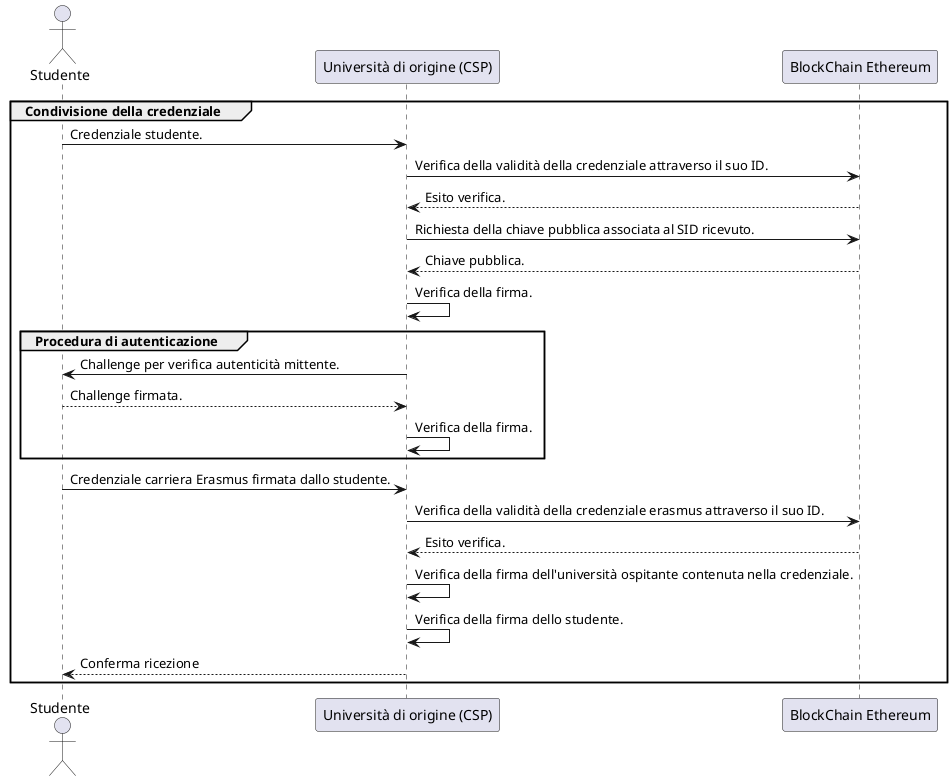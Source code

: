 @startuml Condivisione Credenziale Erasmus
    actor Studente as s
    participant "Università di origine (CSP)" as uorigin
    participant "BlockChain Ethereum" as ether

    group Condivisione della credenziale
        s -> uorigin : Credenziale studente.
        uorigin -> ether : Verifica della validità della credenziale attraverso il suo ID.
        ether --> uorigin : Esito verifica.

        uorigin -> ether : Richiesta della chiave pubblica associata al SID ricevuto.
        ether --> uorigin : Chiave pubblica.
        uorigin -> uorigin : Verifica della firma.

        group Procedura di autenticazione
            uorigin -> s : Challenge per verifica autenticità mittente.
            s --> uorigin : Challenge firmata.
            uorigin -> uorigin : Verifica della firma.
        end

        s -> uorigin : Credenziale carriera Erasmus firmata dallo studente.
        uorigin -> ether : Verifica della validità della credenziale erasmus attraverso il suo ID.
        ether --> uorigin : Esito verifica.
        uorigin -> uorigin : Verifica della firma dell'università ospitante contenuta nella credenziale.
        uorigin -> uorigin : Verifica della firma dello studente.

        uorigin --> s : Conferma ricezione
    end
@enduml